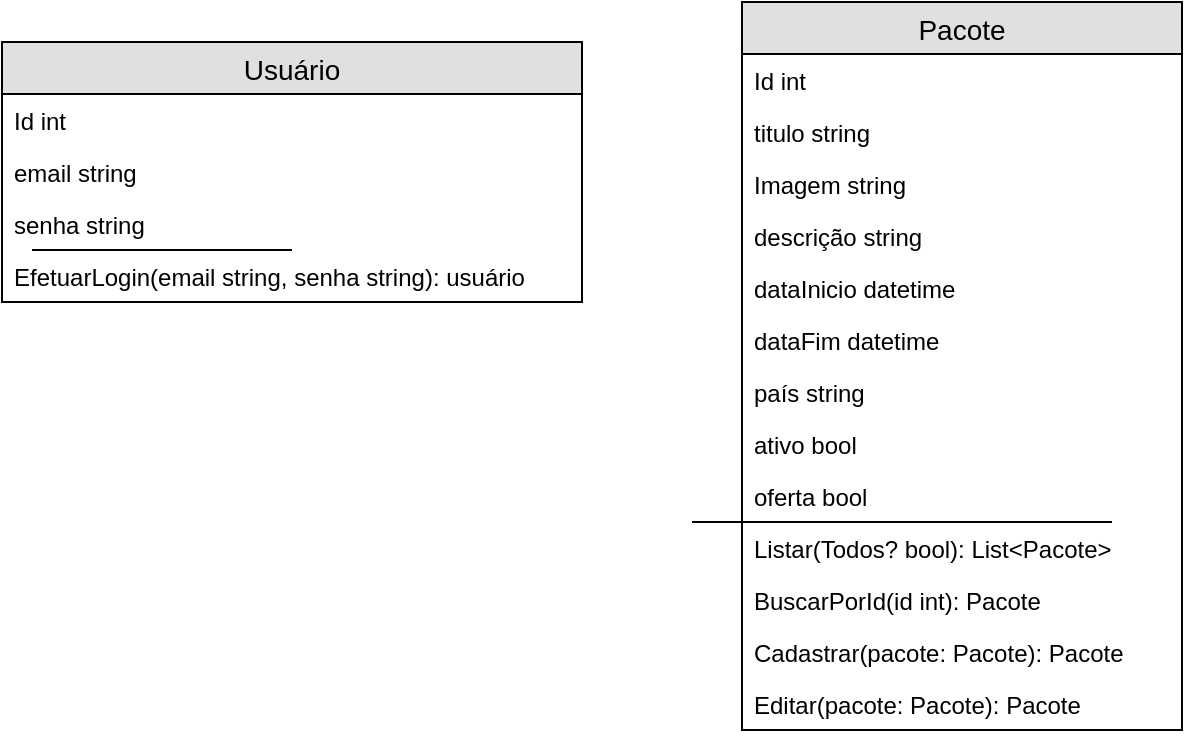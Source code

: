 <mxfile version="12.5.8" type="device"><diagram id="q7lDyUL2E6guWFbc-aUd" name="Page-1"><mxGraphModel dx="1038" dy="499" grid="1" gridSize="10" guides="1" tooltips="1" connect="1" arrows="1" fold="1" page="1" pageScale="1" pageWidth="827" pageHeight="1169" math="0" shadow="0"><root><mxCell id="0"/><mxCell id="1" parent="0"/><mxCell id="4ld7iZo3wsmnFD4bogk--1" value="Usuário" style="swimlane;fontStyle=0;childLayout=stackLayout;horizontal=1;startSize=26;fillColor=#e0e0e0;horizontalStack=0;resizeParent=1;resizeParentMax=0;resizeLast=0;collapsible=1;marginBottom=0;swimlaneFillColor=#ffffff;align=center;fontSize=14;" vertex="1" parent="1"><mxGeometry x="160" y="80" width="290" height="130" as="geometry"/></mxCell><mxCell id="4ld7iZo3wsmnFD4bogk--2" value="Id int" style="text;strokeColor=none;fillColor=none;spacingLeft=4;spacingRight=4;overflow=hidden;rotatable=0;points=[[0,0.5],[1,0.5]];portConstraint=eastwest;fontSize=12;" vertex="1" parent="4ld7iZo3wsmnFD4bogk--1"><mxGeometry y="26" width="290" height="26" as="geometry"/></mxCell><mxCell id="4ld7iZo3wsmnFD4bogk--3" value="email string" style="text;strokeColor=none;fillColor=none;spacingLeft=4;spacingRight=4;overflow=hidden;rotatable=0;points=[[0,0.5],[1,0.5]];portConstraint=eastwest;fontSize=12;" vertex="1" parent="4ld7iZo3wsmnFD4bogk--1"><mxGeometry y="52" width="290" height="26" as="geometry"/></mxCell><mxCell id="4ld7iZo3wsmnFD4bogk--4" value="senha string" style="text;strokeColor=none;fillColor=none;spacingLeft=4;spacingRight=4;overflow=hidden;rotatable=0;points=[[0,0.5],[1,0.5]];portConstraint=eastwest;fontSize=12;" vertex="1" parent="4ld7iZo3wsmnFD4bogk--1"><mxGeometry y="78" width="290" height="26" as="geometry"/></mxCell><mxCell id="4ld7iZo3wsmnFD4bogk--22" value="" style="endArrow=none;html=1;" edge="1" parent="4ld7iZo3wsmnFD4bogk--1"><mxGeometry width="50" height="50" relative="1" as="geometry"><mxPoint x="15" y="104" as="sourcePoint"/><mxPoint x="145" y="104" as="targetPoint"/></mxGeometry></mxCell><mxCell id="4ld7iZo3wsmnFD4bogk--6" value="EfetuarLogin(email string, senha string): usuário" style="text;strokeColor=none;fillColor=none;spacingLeft=4;spacingRight=4;overflow=hidden;rotatable=0;points=[[0,0.5],[1,0.5]];portConstraint=eastwest;fontSize=12;" vertex="1" parent="4ld7iZo3wsmnFD4bogk--1"><mxGeometry y="104" width="290" height="26" as="geometry"/></mxCell><mxCell id="4ld7iZo3wsmnFD4bogk--10" value="Pacote" style="swimlane;fontStyle=0;childLayout=stackLayout;horizontal=1;startSize=26;fillColor=#e0e0e0;horizontalStack=0;resizeParent=1;resizeParentMax=0;resizeLast=0;collapsible=1;marginBottom=0;swimlaneFillColor=#ffffff;align=center;fontSize=14;" vertex="1" parent="1"><mxGeometry x="530" y="60" width="220" height="364" as="geometry"/></mxCell><mxCell id="4ld7iZo3wsmnFD4bogk--11" value="Id int" style="text;strokeColor=none;fillColor=none;spacingLeft=4;spacingRight=4;overflow=hidden;rotatable=0;points=[[0,0.5],[1,0.5]];portConstraint=eastwest;fontSize=12;" vertex="1" parent="4ld7iZo3wsmnFD4bogk--10"><mxGeometry y="26" width="220" height="26" as="geometry"/></mxCell><mxCell id="4ld7iZo3wsmnFD4bogk--12" value="titulo string" style="text;strokeColor=none;fillColor=none;spacingLeft=4;spacingRight=4;overflow=hidden;rotatable=0;points=[[0,0.5],[1,0.5]];portConstraint=eastwest;fontSize=12;" vertex="1" parent="4ld7iZo3wsmnFD4bogk--10"><mxGeometry y="52" width="220" height="26" as="geometry"/></mxCell><mxCell id="4ld7iZo3wsmnFD4bogk--13" value="Imagem string" style="text;strokeColor=none;fillColor=none;spacingLeft=4;spacingRight=4;overflow=hidden;rotatable=0;points=[[0,0.5],[1,0.5]];portConstraint=eastwest;fontSize=12;" vertex="1" parent="4ld7iZo3wsmnFD4bogk--10"><mxGeometry y="78" width="220" height="26" as="geometry"/></mxCell><mxCell id="4ld7iZo3wsmnFD4bogk--15" value="descrição string" style="text;strokeColor=none;fillColor=none;spacingLeft=4;spacingRight=4;overflow=hidden;rotatable=0;points=[[0,0.5],[1,0.5]];portConstraint=eastwest;fontSize=12;" vertex="1" parent="4ld7iZo3wsmnFD4bogk--10"><mxGeometry y="104" width="220" height="26" as="geometry"/></mxCell><mxCell id="4ld7iZo3wsmnFD4bogk--16" value="dataInicio datetime" style="text;strokeColor=none;fillColor=none;spacingLeft=4;spacingRight=4;overflow=hidden;rotatable=0;points=[[0,0.5],[1,0.5]];portConstraint=eastwest;fontSize=12;" vertex="1" parent="4ld7iZo3wsmnFD4bogk--10"><mxGeometry y="130" width="220" height="26" as="geometry"/></mxCell><mxCell id="4ld7iZo3wsmnFD4bogk--17" value="dataFim datetime" style="text;strokeColor=none;fillColor=none;spacingLeft=4;spacingRight=4;overflow=hidden;rotatable=0;points=[[0,0.5],[1,0.5]];portConstraint=eastwest;fontSize=12;" vertex="1" parent="4ld7iZo3wsmnFD4bogk--10"><mxGeometry y="156" width="220" height="26" as="geometry"/></mxCell><mxCell id="4ld7iZo3wsmnFD4bogk--18" value="país string" style="text;strokeColor=none;fillColor=none;spacingLeft=4;spacingRight=4;overflow=hidden;rotatable=0;points=[[0,0.5],[1,0.5]];portConstraint=eastwest;fontSize=12;" vertex="1" parent="4ld7iZo3wsmnFD4bogk--10"><mxGeometry y="182" width="220" height="26" as="geometry"/></mxCell><mxCell id="4ld7iZo3wsmnFD4bogk--19" value="ativo bool" style="text;strokeColor=none;fillColor=none;spacingLeft=4;spacingRight=4;overflow=hidden;rotatable=0;points=[[0,0.5],[1,0.5]];portConstraint=eastwest;fontSize=12;" vertex="1" parent="4ld7iZo3wsmnFD4bogk--10"><mxGeometry y="208" width="220" height="26" as="geometry"/></mxCell><mxCell id="4ld7iZo3wsmnFD4bogk--20" value="oferta bool" style="text;strokeColor=none;fillColor=none;spacingLeft=4;spacingRight=4;overflow=hidden;rotatable=0;points=[[0,0.5],[1,0.5]];portConstraint=eastwest;fontSize=12;" vertex="1" parent="4ld7iZo3wsmnFD4bogk--10"><mxGeometry y="234" width="220" height="26" as="geometry"/></mxCell><mxCell id="4ld7iZo3wsmnFD4bogk--24" value="" style="endArrow=none;html=1;" edge="1" parent="4ld7iZo3wsmnFD4bogk--10"><mxGeometry width="50" height="50" relative="1" as="geometry"><mxPoint x="-25" y="260" as="sourcePoint"/><mxPoint x="185" y="260" as="targetPoint"/></mxGeometry></mxCell><mxCell id="4ld7iZo3wsmnFD4bogk--21" value="Listar(Todos? bool): List&lt;Pacote&gt;" style="text;strokeColor=none;fillColor=none;spacingLeft=4;spacingRight=4;overflow=hidden;rotatable=0;points=[[0,0.5],[1,0.5]];portConstraint=eastwest;fontSize=12;" vertex="1" parent="4ld7iZo3wsmnFD4bogk--10"><mxGeometry y="260" width="220" height="26" as="geometry"/></mxCell><mxCell id="4ld7iZo3wsmnFD4bogk--25" value="BuscarPorId(id int): Pacote" style="text;strokeColor=none;fillColor=none;spacingLeft=4;spacingRight=4;overflow=hidden;rotatable=0;points=[[0,0.5],[1,0.5]];portConstraint=eastwest;fontSize=12;" vertex="1" parent="4ld7iZo3wsmnFD4bogk--10"><mxGeometry y="286" width="220" height="26" as="geometry"/></mxCell><mxCell id="4ld7iZo3wsmnFD4bogk--26" value="Cadastrar(pacote: Pacote): Pacote" style="text;strokeColor=none;fillColor=none;spacingLeft=4;spacingRight=4;overflow=hidden;rotatable=0;points=[[0,0.5],[1,0.5]];portConstraint=eastwest;fontSize=12;" vertex="1" parent="4ld7iZo3wsmnFD4bogk--10"><mxGeometry y="312" width="220" height="26" as="geometry"/></mxCell><mxCell id="4ld7iZo3wsmnFD4bogk--27" value="Editar(pacote: Pacote): Pacote" style="text;strokeColor=none;fillColor=none;spacingLeft=4;spacingRight=4;overflow=hidden;rotatable=0;points=[[0,0.5],[1,0.5]];portConstraint=eastwest;fontSize=12;" vertex="1" parent="4ld7iZo3wsmnFD4bogk--10"><mxGeometry y="338" width="220" height="26" as="geometry"/></mxCell></root></mxGraphModel></diagram></mxfile>